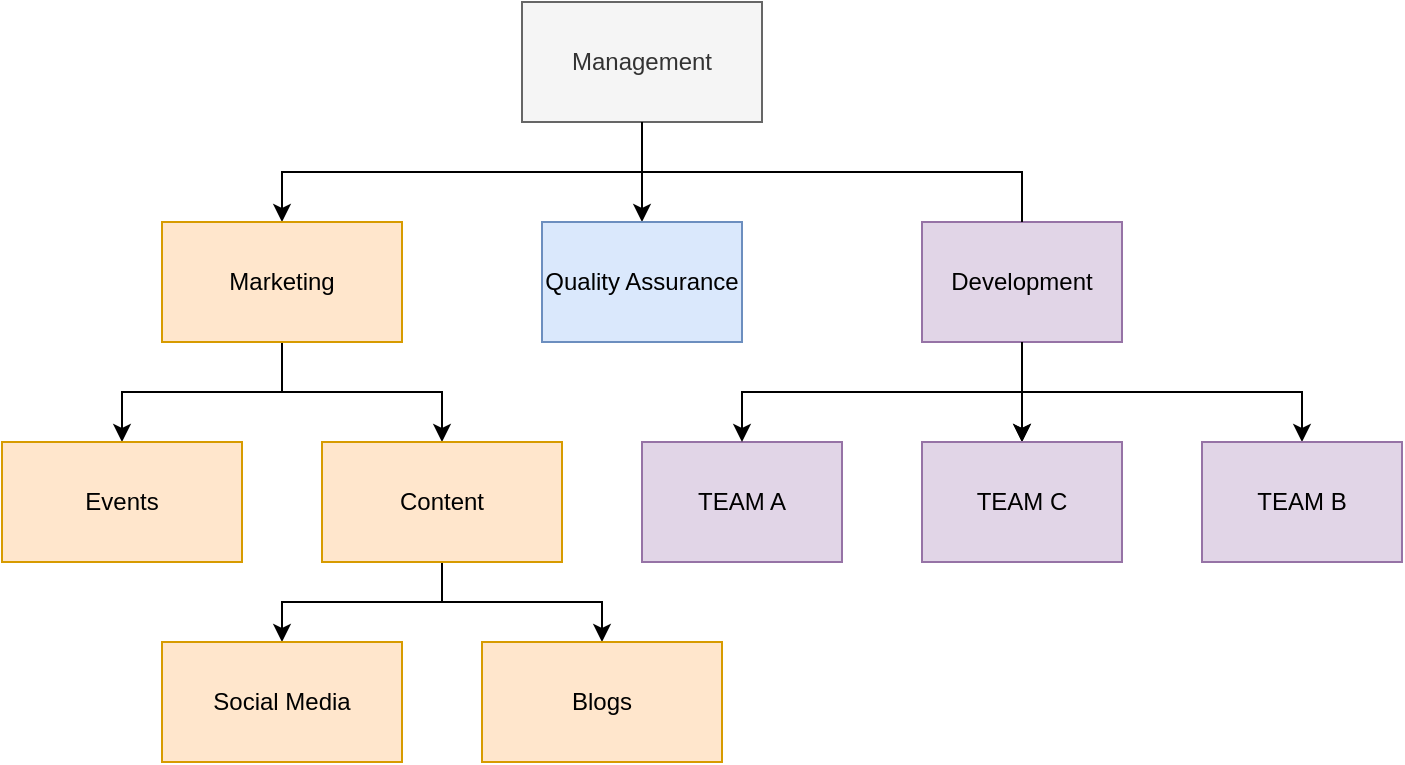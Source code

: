 <mxfile version="12.1.0" type="github" pages="2"><diagram id="870bee5f-fca8-f7f1-4fa7-7f8322daee49" name="Simple tree"><mxGraphModel pageWidth="850" pageHeight="1100" fold="1" pageScale="1" math="0" shadow="0"><root><mxCell id="0"/><mxCell id="1" parent="0"/><mxCell id="6b2df6da06c5d395-3" value="" style="edgeStyle=orthogonalEdgeStyle;rounded=0;html=1;jettySize=auto;orthogonalLoop=1;exitX=0.5;exitY=1;" edge="1" source="6b2df6da06c5d395-1" target="6b2df6da06c5d395-2" parent="1"><mxGeometry relative="1" as="geometry"/></mxCell><mxCell id="6b2df6da06c5d395-41" style="edgeStyle=orthogonalEdgeStyle;rounded=0;html=1;endArrow=classic;endFill=1;jettySize=auto;orthogonalLoop=1;strokeColor=#000000;fontColor=#006633;" edge="1" source="6b2df6da06c5d395-1" target="6b2df6da06c5d395-40" parent="1"><mxGeometry relative="1" as="geometry"/></mxCell><UserObject label="Management" treeRoot="1" id="6b2df6da06c5d395-1"><mxCell style="whiteSpace=wrap;html=1;align=center;treeFolding=1;container=1;recursiveResize=0;fillColor=#f5f5f5;strokeColor=#666666;fontColor=#333333;" vertex="1" parent="1"><mxGeometry x="360" y="40" width="120" height="60" as="geometry"/></mxCell></UserObject><mxCell id="6b2df6da06c5d395-13" value="" style="edgeStyle=orthogonalEdgeStyle;rounded=0;html=1;jettySize=auto;orthogonalLoop=1;" edge="1" source="6b2df6da06c5d395-2" target="6b2df6da06c5d395-12" parent="1"><mxGeometry relative="1" as="geometry"/></mxCell><mxCell id="6b2df6da06c5d395-15" value="" style="edgeStyle=orthogonalEdgeStyle;rounded=0;html=1;jettySize=auto;orthogonalLoop=1;" edge="1" source="6b2df6da06c5d395-2" target="6b2df6da06c5d395-14" parent="1"><mxGeometry relative="1" as="geometry"/></mxCell><UserObject label="Marketing" treeRoot="1" id="6b2df6da06c5d395-2"><mxCell style="whiteSpace=wrap;html=1;align=center;treeFolding=1;container=1;recursiveResize=0;fillColor=#ffe6cc;strokeColor=#d79b00;" vertex="1" parent="1"><mxGeometry x="180" y="150" width="120" height="60" as="geometry"/></mxCell></UserObject><mxCell id="73a93c893257ff14-2" value="" style="edgeStyle=orthogonalEdgeStyle;rounded=0;html=1;jettySize=auto;orthogonalLoop=1;" edge="1" source="6b2df6da06c5d395-14" target="73a93c893257ff14-1" parent="1"><mxGeometry relative="1" as="geometry"/></mxCell><mxCell id="73a93c893257ff14-6" value="" style="edgeStyle=orthogonalEdgeStyle;rounded=0;html=1;jettySize=auto;orthogonalLoop=1;" edge="1" source="6b2df6da06c5d395-14" target="73a93c893257ff14-5" parent="1"><mxGeometry relative="1" as="geometry"/></mxCell><UserObject label="Content" treeRoot="1" id="6b2df6da06c5d395-14"><mxCell style="whiteSpace=wrap;html=1;align=center;treeFolding=1;container=1;recursiveResize=0;fillColor=#ffe6cc;strokeColor=#d79b00;" vertex="1" parent="1"><mxGeometry x="260" y="260" width="120" height="60" as="geometry"/></mxCell></UserObject><UserObject label="Blogs" treeRoot="1" id="73a93c893257ff14-5"><mxCell style="whiteSpace=wrap;html=1;align=center;treeFolding=1;container=1;recursiveResize=0;fillColor=#ffe6cc;strokeColor=#d79b00;" vertex="1" parent="1"><mxGeometry x="340" y="360" width="120" height="60" as="geometry"/></mxCell></UserObject><UserObject label="Social Media" treeRoot="1" id="73a93c893257ff14-1"><mxCell style="whiteSpace=wrap;html=1;align=center;treeFolding=1;container=1;recursiveResize=0;fillColor=#ffe6cc;strokeColor=#d79b00;" vertex="1" parent="1"><mxGeometry x="180" y="360" width="120" height="60" as="geometry"/></mxCell></UserObject><UserObject label="Events" treeRoot="1" id="6b2df6da06c5d395-12"><mxCell style="whiteSpace=wrap;html=1;align=center;treeFolding=1;container=1;recursiveResize=0;fillColor=#ffe6cc;strokeColor=#d79b00;" vertex="1" parent="1"><mxGeometry x="100" y="260" width="120" height="60" as="geometry"/></mxCell></UserObject><mxCell id="6b2df6da06c5d395-32" value="" style="edgeStyle=orthogonalEdgeStyle;rounded=0;html=1;jettySize=auto;orthogonalLoop=1;" edge="1" source="6b2df6da06c5d395-19" target="6b2df6da06c5d395-31" parent="1"><mxGeometry relative="1" as="geometry"><Array as="points"><mxPoint x="610" y="235"/><mxPoint x="750" y="235"/></Array></mxGeometry></mxCell><mxCell id="6b2df6da06c5d395-34" value="" style="edgeStyle=orthogonalEdgeStyle;rounded=0;html=1;jettySize=auto;orthogonalLoop=1;exitX=0.5;exitY=1;" edge="1" source="6b2df6da06c5d395-19" target="6b2df6da06c5d395-33" parent="1"><mxGeometry relative="1" as="geometry"/></mxCell><mxCell id="6b2df6da06c5d395-7" value="" style="edgeStyle=orthogonalEdgeStyle;rounded=0;html=1;endArrow=classic;endFill=1;jettySize=auto;orthogonalLoop=1;strokeColor=#000000;fontColor=#006633;" edge="1" source="6b2df6da06c5d395-19" target="6b2df6da06c5d395-33" parent="1"><mxGeometry relative="1" as="geometry"/></mxCell><mxCell id="6b2df6da06c5d395-19" value="Development&lt;br&gt;" style="whiteSpace=wrap;html=1;align=center;verticalAlign=middle;container=1;recursiveResize=0;treeFolding=1;fillColor=#e1d5e7;strokeColor=#9673a6;flipV=1;" vertex="1" parent="1"><mxGeometry x="560" y="150" width="100" height="60" as="geometry"/></mxCell><mxCell id="6b2df6da06c5d395-33" value="TEAM C&lt;br&gt;" style="whiteSpace=wrap;html=1;align=center;verticalAlign=middle;container=1;recursiveResize=0;treeFolding=1;fillColor=#e1d5e7;strokeColor=#9673a6;" vertex="1" parent="1"><mxGeometry x="560" y="260" width="100" height="60" as="geometry"/></mxCell><mxCell id="6b2df6da06c5d395-31" value="TEAM B" style="whiteSpace=wrap;html=1;align=center;verticalAlign=middle;container=1;recursiveResize=0;treeFolding=1;fillColor=#e1d5e7;strokeColor=#9673a6;" vertex="1" parent="1"><mxGeometry x="700" y="260" width="100" height="60" as="geometry"/></mxCell><mxCell id="6b2df6da06c5d395-20" value="" style="edgeStyle=elbowEdgeStyle;elbow=vertical;startArrow=none;endArrow=none;rounded=0;exitX=0.5;exitY=1;" edge="1" source="6b2df6da06c5d395-1" target="6b2df6da06c5d395-19" parent="1"><mxGeometry relative="1" as="geometry"><mxPoint x="190" y="100" as="sourcePoint"/></mxGeometry></mxCell><mxCell id="6b2df6da06c5d395-25" value="TEAM A" style="whiteSpace=wrap;html=1;align=center;verticalAlign=middle;container=1;recursiveResize=0;treeFolding=1;fillColor=#e1d5e7;strokeColor=#9673a6;" vertex="1" parent="1"><mxGeometry x="420" y="260" width="100" height="60" as="geometry"/></mxCell><mxCell id="6b2df6da06c5d395-26" value="" style="edgeStyle=elbowEdgeStyle;elbow=vertical;startArrow=none;endArrow=classic;rounded=0;endFill=1;" edge="1" source="6b2df6da06c5d395-19" target="6b2df6da06c5d395-25" parent="1"><mxGeometry relative="1" as="geometry"><mxPoint x="310" y="220" as="sourcePoint"/></mxGeometry></mxCell><mxCell id="6b2df6da06c5d395-40" value="Quality Assurance&lt;br&gt;" style="whiteSpace=wrap;html=1;align=center;verticalAlign=middle;container=1;recursiveResize=0;treeFolding=1;fillColor=#dae8fc;strokeColor=#6c8ebf;" vertex="1" parent="1"><mxGeometry x="370" y="150" width="100" height="60" as="geometry"/></mxCell></root></mxGraphModel></diagram><diagram id="dcabae05-c285-3549-ee70-138081cf8d64" name="Mind map"><mxGraphModel dx="1422" dy="773" grid="1" gridSize="10" guides="1" tooltips="1" connect="1" arrows="1" fold="1" page="1" pageScale="1" pageWidth="850" pageHeight="1100" math="0" shadow="0"><root><mxCell id="0"/><mxCell id="1" parent="0"/><mxCell id="6b2df6da06c5d395-1" value="Marketing" style="ellipse;whiteSpace=wrap;html=1;align=center;container=1;recursiveResize=0;treeFolding=1;fillColor=#f5f5f5;strokeColor=#666666;fontColor=#333333;" parent="1" vertex="1"><mxGeometry x="325" y="132" width="100" height="40" as="geometry"/></mxCell><mxCell id="6b2df6da06c5d395-4" value="Content" style="whiteSpace=wrap;html=1;rounded=1;arcSize=50;align=center;verticalAlign=middle;container=1;recursiveResize=0;strokeWidth=1;autosize=1;spacing=4;treeFolding=1;fillColor=#dae8fc;strokeColor=#6c8ebf;fontColor=#000066;" parent="1" vertex="1"><mxGeometry x="455" y="67" width="80" height="30" as="geometry"/></mxCell><mxCell id="6b2df6da06c5d395-5" value="" style="edgeStyle=entityRelationEdgeStyle;startArrow=none;endArrow=none;segment=10;curved=1;" parent="1" source="6b2df6da06c5d395-1" target="6b2df6da06c5d395-4" edge="1"><mxGeometry relative="1" as="geometry"><mxPoint x="-199.5" y="-30.5" as="sourcePoint"/></mxGeometry></mxCell><mxCell id="6b2df6da06c5d395-6" value="Social media" style="whiteSpace=wrap;html=1;shape=partialRectangle;top=0;left=0;bottom=1;right=0;points=[[0,1],[1,1]];strokeColor=#000066;fillColor=none;align=center;verticalAlign=bottom;routingCenterY=0.5;snapToPoint=1;container=1;recursiveResize=0;autosize=1;treeFolding=1;fontColor=#000066;direction=east;portConstraint=none;portConstraintRotation=0;" parent="1" vertex="1"><mxGeometry x="580" y="20" width="100" height="20" as="geometry"/></mxCell><mxCell id="6b2df6da06c5d395-7" value="" style="edgeStyle=entityRelationEdgeStyle;startArrow=none;endArrow=none;segment=10;curved=1;strokeColor=#000066;fontColor=#000066;anchorPointDirection=1;sourcePortConstraint=east;" parent="1" source="6b2df6da06c5d395-4" target="6b2df6da06c5d395-6" edge="1"><mxGeometry relative="1" as="geometry"><mxPoint x="-110" y="-129" as="sourcePoint"/></mxGeometry></mxCell><mxCell id="6b2df6da06c5d395-14" value="Blog posts" style="whiteSpace=wrap;html=1;shape=partialRectangle;top=0;left=0;bottom=1;right=0;points=[[0,1],[1,1]];strokeColor=#000066;fillColor=none;align=center;verticalAlign=bottom;routingCenterY=0.5;snapToPoint=1;container=1;recursiveResize=0;autosize=1;treeFolding=1;fontColor=#000066;" parent="1" vertex="1"><mxGeometry x="580" y="57" width="90" height="20" as="geometry"/></mxCell><mxCell id="6b2df6da06c5d395-15" value="" style="edgeStyle=entityRelationEdgeStyle;startArrow=none;endArrow=none;segment=10;curved=1;strokeColor=#000066;fontColor=#000066;" parent="1" source="6b2df6da06c5d395-4" target="6b2df6da06c5d395-14" edge="1"><mxGeometry relative="1" as="geometry"><mxPoint x="-80" y="-89" as="sourcePoint"/></mxGeometry></mxCell><mxCell id="6b2df6da06c5d395-16" value="Guest posts" style="whiteSpace=wrap;html=1;shape=partialRectangle;top=0;left=0;bottom=1;right=0;points=[[0,1],[1,1]];strokeColor=#000066;fillColor=none;align=center;verticalAlign=bottom;routingCenterY=0.5;snapToPoint=1;container=1;recursiveResize=0;autosize=1;treeFolding=1;fontColor=#000066;" parent="1" vertex="1"><mxGeometry x="580" y="92" width="100" height="20" as="geometry"/></mxCell><mxCell id="6b2df6da06c5d395-17" value="" style="edgeStyle=entityRelationEdgeStyle;startArrow=none;endArrow=none;segment=10;curved=1;strokeColor=#000066;fontColor=#000066;" parent="1" source="6b2df6da06c5d395-4" target="6b2df6da06c5d395-16" edge="1"><mxGeometry relative="1" as="geometry"><mxPoint x="-400" y="31" as="sourcePoint"/></mxGeometry></mxCell><mxCell id="6b2df6da06c5d395-18" value="Magazine articles" style="whiteSpace=wrap;html=1;shape=partialRectangle;top=0;left=0;bottom=1;right=0;points=[[0,1],[1,1]];strokeColor=#000066;fillColor=none;align=center;verticalAlign=bottom;routingCenterY=0.5;snapToPoint=1;container=1;recursiveResize=0;autosize=1;treeFolding=1;fontColor=#000066;" parent="1" vertex="1"><mxGeometry x="580" y="127" width="130" height="20" as="geometry"/></mxCell><mxCell id="6b2df6da06c5d395-19" value="" style="edgeStyle=entityRelationEdgeStyle;startArrow=none;endArrow=none;segment=10;curved=1;strokeColor=#000066;fontColor=#000066;" parent="1" source="6b2df6da06c5d395-4" target="6b2df6da06c5d395-18" edge="1"><mxGeometry relative="1" as="geometry"><mxPoint x="-130" y="1" as="sourcePoint"/></mxGeometry></mxCell><mxCell id="6b2df6da06c5d395-22" value="Events" style="whiteSpace=wrap;html=1;rounded=1;arcSize=50;align=center;verticalAlign=middle;container=1;recursiveResize=0;strokeWidth=1;autosize=1;spacing=4;treeFolding=1;fillColor=#ffe6cc;strokeColor=#D79B00;fontColor=#D79B00;" parent="1" vertex="1"><mxGeometry x="215" y="112" width="80" height="30" as="geometry"/></mxCell><mxCell id="6b2df6da06c5d395-23" value="" style="edgeStyle=entityRelationEdgeStyle;startArrow=none;endArrow=none;segment=10;curved=1;" parent="1" source="6b2df6da06c5d395-1" target="6b2df6da06c5d395-22" edge="1"><mxGeometry relative="1" as="geometry"><mxPoint x="-369.5" y="89.5" as="sourcePoint"/></mxGeometry></mxCell><mxCell id="6b2df6da06c5d395-24" value="Trade fairs" style="whiteSpace=wrap;html=1;shape=partialRectangle;top=0;left=0;bottom=1;right=0;points=[[0,1],[1,1]];strokeColor=#D79B00;fillColor=none;align=center;verticalAlign=bottom;routingCenterY=0.5;snapToPoint=1;container=1;recursiveResize=0;autosize=1;treeFolding=1;fontColor=#D79B00;" parent="1" vertex="1"><mxGeometry x="70" y="82" width="90" height="20" as="geometry"/></mxCell><mxCell id="6b2df6da06c5d395-25" value="" style="edgeStyle=entityRelationEdgeStyle;startArrow=none;endArrow=none;segment=10;curved=1;strokeColor=#D79B00;fontColor=#D79B00;" parent="1" source="6b2df6da06c5d395-22" target="6b2df6da06c5d395-24" edge="1"><mxGeometry relative="1" as="geometry"><mxPoint x="-354.5" y="34.5" as="sourcePoint"/></mxGeometry></mxCell><mxCell id="6b2df6da06c5d395-26" value="Presentations" style="whiteSpace=wrap;html=1;shape=partialRectangle;top=0;left=0;bottom=1;right=0;points=[[0,1],[1,1]];strokeColor=#D79B00;fillColor=none;align=center;verticalAlign=bottom;routingCenterY=0.5;snapToPoint=1;container=1;recursiveResize=0;autosize=1;treeFolding=1;fontColor=#D79B00;" parent="1" vertex="1"><mxGeometry x="50" y="122" width="110" height="20" as="geometry"/></mxCell><mxCell id="6b2df6da06c5d395-27" value="" style="edgeStyle=entityRelationEdgeStyle;startArrow=none;endArrow=none;segment=10;curved=1;strokeColor=#D79B00;fontColor=#D79B00;" parent="1" source="6b2df6da06c5d395-22" target="6b2df6da06c5d395-26" edge="1"><mxGeometry relative="1" as="geometry"><mxPoint x="-354.5" y="74.5" as="sourcePoint"/></mxGeometry></mxCell><mxCell id="6b2df6da06c5d395-28" value="Conferences" style="whiteSpace=wrap;html=1;shape=partialRectangle;top=0;left=0;bottom=1;right=0;points=[[0,1],[1,1]];strokeColor=#D79B00;fillColor=none;align=center;verticalAlign=bottom;routingCenterY=0.5;snapToPoint=1;container=1;recursiveResize=0;autosize=1;treeFolding=1;fontColor=#D79B00;" parent="1" vertex="1"><mxGeometry x="60" y="157" width="100" height="30" as="geometry"/></mxCell><mxCell id="6b2df6da06c5d395-29" value="" style="edgeStyle=entityRelationEdgeStyle;startArrow=none;endArrow=none;segment=10;curved=1;strokeColor=#D79B00;fontColor=#D79B00;" parent="1" source="6b2df6da06c5d395-22" target="6b2df6da06c5d395-28" edge="1"><mxGeometry relative="1" as="geometry"><mxPoint x="-354.5" y="114.5" as="sourcePoint"/></mxGeometry></mxCell><mxCell id="6b2df6da06c5d395-30" value="Videos" style="whiteSpace=wrap;html=1;shape=partialRectangle;top=0;left=0;bottom=1;right=0;points=[[0,1],[1,1]];strokeColor=#000066;fillColor=none;align=center;verticalAlign=bottom;routingCenterY=0.5;snapToPoint=1;container=1;recursiveResize=0;autosize=1;treeFolding=1;fontColor=#000066;" parent="1" vertex="1"><mxGeometry x="580" y="162" width="70" height="20" as="geometry"/></mxCell><mxCell id="6b2df6da06c5d395-31" value="" style="edgeStyle=entityRelationEdgeStyle;startArrow=none;endArrow=none;segment=10;curved=1;strokeColor=#000066;fontColor=#000066;" parent="1" source="6b2df6da06c5d395-4" target="6b2df6da06c5d395-30" edge="1"><mxGeometry relative="1" as="geometry"><mxPoint x="-150" y="61" as="sourcePoint"/></mxGeometry></mxCell><mxCell id="6b2df6da06c5d395-2" value="Products" style="whiteSpace=wrap;html=1;rounded=1;arcSize=50;align=center;verticalAlign=middle;container=1;recursiveResize=0;strokeWidth=1;autosize=1;spacing=4;treeFolding=1;fillColor=#d5e8d4;strokeColor=#82b366;fontColor=#006633;" parent="1" vertex="1"><mxGeometry x="455" y="225" width="90" height="30" as="geometry"/></mxCell><mxCell id="6b2df6da06c5d395-3" value="" style="edgeStyle=entityRelationEdgeStyle;startArrow=none;endArrow=none;segment=10;curved=1;strokeColor=#000000;fontColor=#006633;" parent="1" source="6b2df6da06c5d395-1" target="6b2df6da06c5d395-2" edge="1"><mxGeometry relative="1" as="geometry"><mxPoint x="-109.5" y="-128.5" as="sourcePoint"/></mxGeometry></mxCell><mxCell id="6b2df6da06c5d395-8" value="Packaging" style="whiteSpace=wrap;html=1;shape=partialRectangle;top=0;left=0;bottom=1;right=0;points=[[0,1],[1,1]];strokeColor=#82b366;fillColor=none;align=center;verticalAlign=bottom;routingCenterY=0.5;snapToPoint=1;container=1;recursiveResize=0;autosize=1;treeFolding=1;fontColor=#006633;" parent="1" vertex="1"><mxGeometry x="580" y="270" width="90" height="20" as="geometry"/></mxCell><mxCell id="6b2df6da06c5d395-9" value="" style="edgeStyle=entityRelationEdgeStyle;startArrow=none;endArrow=none;segment=10;curved=1;strokeColor=#82b366;fontColor=#006633;fillColor=#d5e8d4;" parent="1" source="6b2df6da06c5d395-2" target="6b2df6da06c5d395-8" edge="1"><mxGeometry relative="1" as="geometry"><mxPoint x="-535" y="-156" as="sourcePoint"/></mxGeometry></mxCell><mxCell id="6b2df6da06c5d395-10" value="Retail presentation" style="whiteSpace=wrap;html=1;shape=partialRectangle;top=0;left=0;bottom=1;right=0;points=[[0,1],[1,1]];strokeColor=#82b366;fillColor=none;align=center;verticalAlign=bottom;routingCenterY=0.5;snapToPoint=1;container=1;recursiveResize=0;autosize=1;treeFolding=1;fontColor=#006633;direction=east;portConstraint=none;" parent="1" vertex="1"><mxGeometry x="580" y="235" width="130" height="20" as="geometry"/></mxCell><mxCell id="6b2df6da06c5d395-11" value="" style="edgeStyle=entityRelationEdgeStyle;startArrow=none;endArrow=none;segment=10;curved=1;strokeColor=#82b366;fontColor=#006633;fillColor=#d5e8d4;" parent="1" source="6b2df6da06c5d395-2" target="6b2df6da06c5d395-10" edge="1"><mxGeometry relative="1" as="geometry"><mxPoint x="-710" y="59" as="sourcePoint"/></mxGeometry></mxCell></root></mxGraphModel></diagram></mxfile>